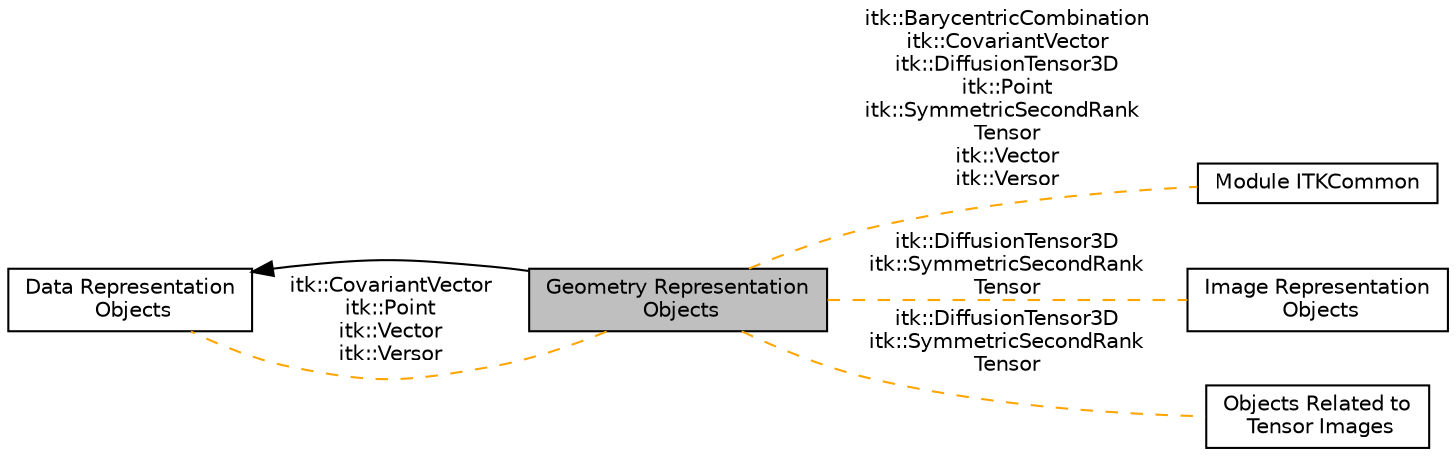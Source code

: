 digraph "Geometry Representation Objects"
{
  edge [fontname="Helvetica",fontsize="10",labelfontname="Helvetica",labelfontsize="10"];
  node [fontname="Helvetica",fontsize="10",shape=box];
  rankdir=LR;
  Node2 [label="Data Representation\l Objects",height=0.2,width=0.4,color="black", fillcolor="white", style="filled",URL="$group__DataRepresentation.html",tooltip=" "];
  Node1 [label="Geometry Representation\l Objects",height=0.2,width=0.4,color="black", fillcolor="grey75", style="filled", fontcolor="black",tooltip=" "];
  Node3 [label="Module ITKCommon",height=0.2,width=0.4,color="black", fillcolor="white", style="filled",URL="$group__ITKCommon.html",tooltip=" "];
  Node4 [label="Image Representation\l Objects",height=0.2,width=0.4,color="black", fillcolor="white", style="filled",URL="$group__ImageObjects.html",tooltip=" "];
  Node5 [label="Objects Related to\l Tensor Images",height=0.2,width=0.4,color="black", fillcolor="white", style="filled",URL="$group__TensorObjects.html",tooltip=" "];
  Node2->Node1 [shape=plaintext, dir="back", style="solid"];
  Node1->Node3 [shape=plaintext, label="itk::BarycentricCombination\nitk::CovariantVector\nitk::DiffusionTensor3D\nitk::Point\nitk::SymmetricSecondRank\lTensor\nitk::Vector\nitk::Versor", color="orange", dir="none", style="dashed"];
  Node1->Node2 [shape=plaintext, label="itk::CovariantVector\nitk::Point\nitk::Vector\nitk::Versor", color="orange", dir="none", style="dashed"];
  Node1->Node4 [shape=plaintext, label="itk::DiffusionTensor3D\nitk::SymmetricSecondRank\lTensor", color="orange", dir="none", style="dashed"];
  Node1->Node5 [shape=plaintext, label="itk::DiffusionTensor3D\nitk::SymmetricSecondRank\lTensor", color="orange", dir="none", style="dashed"];
}
